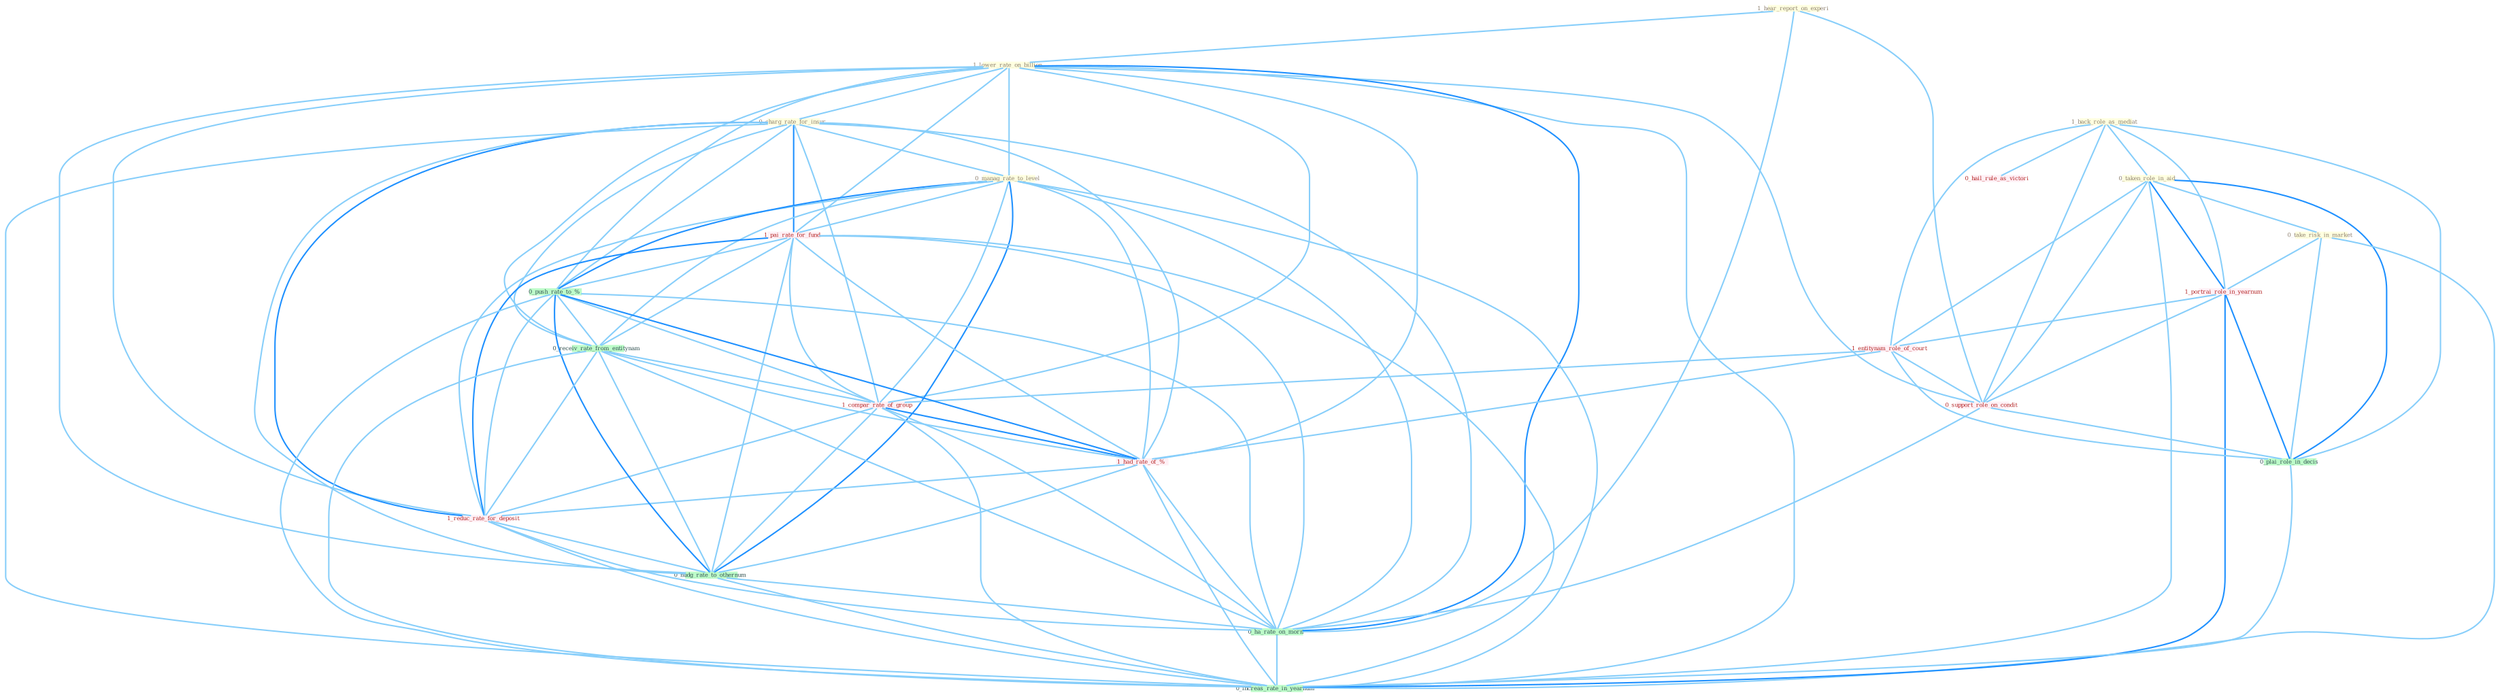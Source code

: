 Graph G{ 
    node
    [shape=polygon,style=filled,width=.5,height=.06,color="#BDFCC9",fixedsize=true,fontsize=4,
    fontcolor="#2f4f4f"];
    {node
    [color="#ffffe0", fontcolor="#8b7d6b"] "1_back_role_as_mediat " "0_taken_role_in_aid " "1_hear_report_on_experi " "1_lower_rate_on_billion " "0_charg_rate_for_insur " "0_take_risk_in_market " "0_manag_rate_to_level "}
{node [color="#fff0f5", fontcolor="#b22222"] "1_portrai_role_in_yearnum " "1_pai_rate_for_fund " "1_entitynam_role_of_court " "1_compar_rate_of_group " "0_support_role_on_condit " "1_had_rate_of_% " "0_hail_rule_as_victori " "1_reduc_rate_for_deposit "}
edge [color="#B0E2FF"];

	"1_back_role_as_mediat " -- "0_taken_role_in_aid " [w="1", color="#87cefa" ];
	"1_back_role_as_mediat " -- "1_portrai_role_in_yearnum " [w="1", color="#87cefa" ];
	"1_back_role_as_mediat " -- "1_entitynam_role_of_court " [w="1", color="#87cefa" ];
	"1_back_role_as_mediat " -- "0_support_role_on_condit " [w="1", color="#87cefa" ];
	"1_back_role_as_mediat " -- "0_hail_rule_as_victori " [w="1", color="#87cefa" ];
	"1_back_role_as_mediat " -- "0_plai_role_in_decis " [w="1", color="#87cefa" ];
	"0_taken_role_in_aid " -- "0_take_risk_in_market " [w="1", color="#87cefa" ];
	"0_taken_role_in_aid " -- "1_portrai_role_in_yearnum " [w="2", color="#1e90ff" , len=0.8];
	"0_taken_role_in_aid " -- "1_entitynam_role_of_court " [w="1", color="#87cefa" ];
	"0_taken_role_in_aid " -- "0_support_role_on_condit " [w="1", color="#87cefa" ];
	"0_taken_role_in_aid " -- "0_plai_role_in_decis " [w="2", color="#1e90ff" , len=0.8];
	"0_taken_role_in_aid " -- "0_increas_rate_in_yearnum " [w="1", color="#87cefa" ];
	"1_hear_report_on_experi " -- "1_lower_rate_on_billion " [w="1", color="#87cefa" ];
	"1_hear_report_on_experi " -- "0_support_role_on_condit " [w="1", color="#87cefa" ];
	"1_hear_report_on_experi " -- "0_ha_rate_on_morn " [w="1", color="#87cefa" ];
	"1_lower_rate_on_billion " -- "0_charg_rate_for_insur " [w="1", color="#87cefa" ];
	"1_lower_rate_on_billion " -- "0_manag_rate_to_level " [w="1", color="#87cefa" ];
	"1_lower_rate_on_billion " -- "1_pai_rate_for_fund " [w="1", color="#87cefa" ];
	"1_lower_rate_on_billion " -- "0_push_rate_to_% " [w="1", color="#87cefa" ];
	"1_lower_rate_on_billion " -- "0_receiv_rate_from_entitynam " [w="1", color="#87cefa" ];
	"1_lower_rate_on_billion " -- "1_compar_rate_of_group " [w="1", color="#87cefa" ];
	"1_lower_rate_on_billion " -- "0_support_role_on_condit " [w="1", color="#87cefa" ];
	"1_lower_rate_on_billion " -- "1_had_rate_of_% " [w="1", color="#87cefa" ];
	"1_lower_rate_on_billion " -- "1_reduc_rate_for_deposit " [w="1", color="#87cefa" ];
	"1_lower_rate_on_billion " -- "0_nudg_rate_to_othernum " [w="1", color="#87cefa" ];
	"1_lower_rate_on_billion " -- "0_ha_rate_on_morn " [w="2", color="#1e90ff" , len=0.8];
	"1_lower_rate_on_billion " -- "0_increas_rate_in_yearnum " [w="1", color="#87cefa" ];
	"0_charg_rate_for_insur " -- "0_manag_rate_to_level " [w="1", color="#87cefa" ];
	"0_charg_rate_for_insur " -- "1_pai_rate_for_fund " [w="2", color="#1e90ff" , len=0.8];
	"0_charg_rate_for_insur " -- "0_push_rate_to_% " [w="1", color="#87cefa" ];
	"0_charg_rate_for_insur " -- "0_receiv_rate_from_entitynam " [w="1", color="#87cefa" ];
	"0_charg_rate_for_insur " -- "1_compar_rate_of_group " [w="1", color="#87cefa" ];
	"0_charg_rate_for_insur " -- "1_had_rate_of_% " [w="1", color="#87cefa" ];
	"0_charg_rate_for_insur " -- "1_reduc_rate_for_deposit " [w="2", color="#1e90ff" , len=0.8];
	"0_charg_rate_for_insur " -- "0_nudg_rate_to_othernum " [w="1", color="#87cefa" ];
	"0_charg_rate_for_insur " -- "0_ha_rate_on_morn " [w="1", color="#87cefa" ];
	"0_charg_rate_for_insur " -- "0_increas_rate_in_yearnum " [w="1", color="#87cefa" ];
	"0_take_risk_in_market " -- "1_portrai_role_in_yearnum " [w="1", color="#87cefa" ];
	"0_take_risk_in_market " -- "0_plai_role_in_decis " [w="1", color="#87cefa" ];
	"0_take_risk_in_market " -- "0_increas_rate_in_yearnum " [w="1", color="#87cefa" ];
	"0_manag_rate_to_level " -- "1_pai_rate_for_fund " [w="1", color="#87cefa" ];
	"0_manag_rate_to_level " -- "0_push_rate_to_% " [w="2", color="#1e90ff" , len=0.8];
	"0_manag_rate_to_level " -- "0_receiv_rate_from_entitynam " [w="1", color="#87cefa" ];
	"0_manag_rate_to_level " -- "1_compar_rate_of_group " [w="1", color="#87cefa" ];
	"0_manag_rate_to_level " -- "1_had_rate_of_% " [w="1", color="#87cefa" ];
	"0_manag_rate_to_level " -- "1_reduc_rate_for_deposit " [w="1", color="#87cefa" ];
	"0_manag_rate_to_level " -- "0_nudg_rate_to_othernum " [w="2", color="#1e90ff" , len=0.8];
	"0_manag_rate_to_level " -- "0_ha_rate_on_morn " [w="1", color="#87cefa" ];
	"0_manag_rate_to_level " -- "0_increas_rate_in_yearnum " [w="1", color="#87cefa" ];
	"1_portrai_role_in_yearnum " -- "1_entitynam_role_of_court " [w="1", color="#87cefa" ];
	"1_portrai_role_in_yearnum " -- "0_support_role_on_condit " [w="1", color="#87cefa" ];
	"1_portrai_role_in_yearnum " -- "0_plai_role_in_decis " [w="2", color="#1e90ff" , len=0.8];
	"1_portrai_role_in_yearnum " -- "0_increas_rate_in_yearnum " [w="2", color="#1e90ff" , len=0.8];
	"1_pai_rate_for_fund " -- "0_push_rate_to_% " [w="1", color="#87cefa" ];
	"1_pai_rate_for_fund " -- "0_receiv_rate_from_entitynam " [w="1", color="#87cefa" ];
	"1_pai_rate_for_fund " -- "1_compar_rate_of_group " [w="1", color="#87cefa" ];
	"1_pai_rate_for_fund " -- "1_had_rate_of_% " [w="1", color="#87cefa" ];
	"1_pai_rate_for_fund " -- "1_reduc_rate_for_deposit " [w="2", color="#1e90ff" , len=0.8];
	"1_pai_rate_for_fund " -- "0_nudg_rate_to_othernum " [w="1", color="#87cefa" ];
	"1_pai_rate_for_fund " -- "0_ha_rate_on_morn " [w="1", color="#87cefa" ];
	"1_pai_rate_for_fund " -- "0_increas_rate_in_yearnum " [w="1", color="#87cefa" ];
	"0_push_rate_to_% " -- "0_receiv_rate_from_entitynam " [w="1", color="#87cefa" ];
	"0_push_rate_to_% " -- "1_compar_rate_of_group " [w="1", color="#87cefa" ];
	"0_push_rate_to_% " -- "1_had_rate_of_% " [w="2", color="#1e90ff" , len=0.8];
	"0_push_rate_to_% " -- "1_reduc_rate_for_deposit " [w="1", color="#87cefa" ];
	"0_push_rate_to_% " -- "0_nudg_rate_to_othernum " [w="2", color="#1e90ff" , len=0.8];
	"0_push_rate_to_% " -- "0_ha_rate_on_morn " [w="1", color="#87cefa" ];
	"0_push_rate_to_% " -- "0_increas_rate_in_yearnum " [w="1", color="#87cefa" ];
	"1_entitynam_role_of_court " -- "1_compar_rate_of_group " [w="1", color="#87cefa" ];
	"1_entitynam_role_of_court " -- "0_support_role_on_condit " [w="1", color="#87cefa" ];
	"1_entitynam_role_of_court " -- "1_had_rate_of_% " [w="1", color="#87cefa" ];
	"1_entitynam_role_of_court " -- "0_plai_role_in_decis " [w="1", color="#87cefa" ];
	"0_receiv_rate_from_entitynam " -- "1_compar_rate_of_group " [w="1", color="#87cefa" ];
	"0_receiv_rate_from_entitynam " -- "1_had_rate_of_% " [w="1", color="#87cefa" ];
	"0_receiv_rate_from_entitynam " -- "1_reduc_rate_for_deposit " [w="1", color="#87cefa" ];
	"0_receiv_rate_from_entitynam " -- "0_nudg_rate_to_othernum " [w="1", color="#87cefa" ];
	"0_receiv_rate_from_entitynam " -- "0_ha_rate_on_morn " [w="1", color="#87cefa" ];
	"0_receiv_rate_from_entitynam " -- "0_increas_rate_in_yearnum " [w="1", color="#87cefa" ];
	"1_compar_rate_of_group " -- "1_had_rate_of_% " [w="2", color="#1e90ff" , len=0.8];
	"1_compar_rate_of_group " -- "1_reduc_rate_for_deposit " [w="1", color="#87cefa" ];
	"1_compar_rate_of_group " -- "0_nudg_rate_to_othernum " [w="1", color="#87cefa" ];
	"1_compar_rate_of_group " -- "0_ha_rate_on_morn " [w="1", color="#87cefa" ];
	"1_compar_rate_of_group " -- "0_increas_rate_in_yearnum " [w="1", color="#87cefa" ];
	"0_support_role_on_condit " -- "0_plai_role_in_decis " [w="1", color="#87cefa" ];
	"0_support_role_on_condit " -- "0_ha_rate_on_morn " [w="1", color="#87cefa" ];
	"1_had_rate_of_% " -- "1_reduc_rate_for_deposit " [w="1", color="#87cefa" ];
	"1_had_rate_of_% " -- "0_nudg_rate_to_othernum " [w="1", color="#87cefa" ];
	"1_had_rate_of_% " -- "0_ha_rate_on_morn " [w="1", color="#87cefa" ];
	"1_had_rate_of_% " -- "0_increas_rate_in_yearnum " [w="1", color="#87cefa" ];
	"1_reduc_rate_for_deposit " -- "0_nudg_rate_to_othernum " [w="1", color="#87cefa" ];
	"1_reduc_rate_for_deposit " -- "0_ha_rate_on_morn " [w="1", color="#87cefa" ];
	"1_reduc_rate_for_deposit " -- "0_increas_rate_in_yearnum " [w="1", color="#87cefa" ];
	"0_nudg_rate_to_othernum " -- "0_ha_rate_on_morn " [w="1", color="#87cefa" ];
	"0_nudg_rate_to_othernum " -- "0_increas_rate_in_yearnum " [w="1", color="#87cefa" ];
	"0_plai_role_in_decis " -- "0_increas_rate_in_yearnum " [w="1", color="#87cefa" ];
	"0_ha_rate_on_morn " -- "0_increas_rate_in_yearnum " [w="1", color="#87cefa" ];
}
